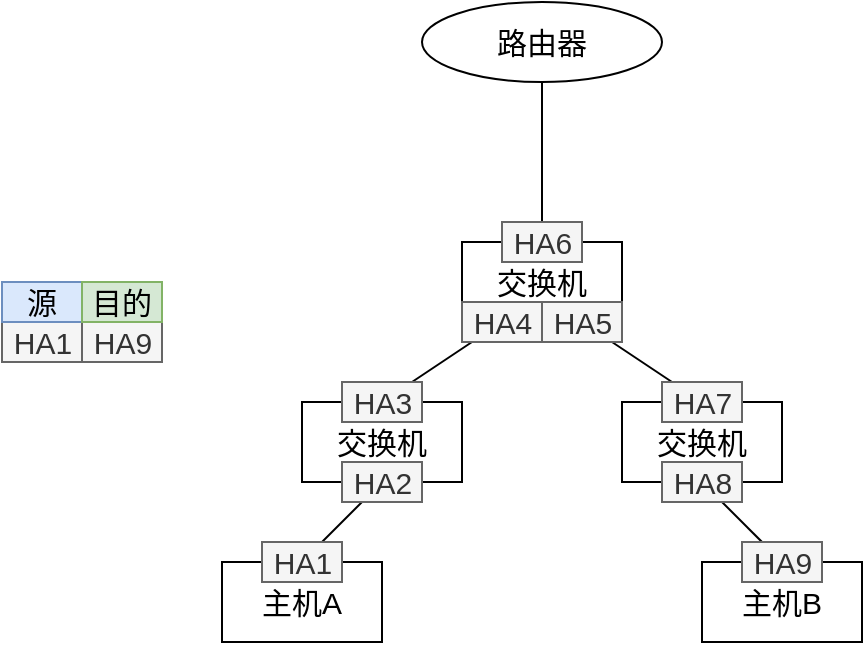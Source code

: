 <mxfile version="19.0.3" type="device"><diagram id="5atAvvEUHynqJHqeO1o6" name="第 1 页"><mxGraphModel dx="677" dy="417" grid="1" gridSize="10" guides="1" tooltips="1" connect="1" arrows="1" fold="1" page="1" pageScale="1" pageWidth="827" pageHeight="1169" math="0" shadow="0"><root><mxCell id="0"/><mxCell id="1" parent="0"/><mxCell id="MJR7mcLj68yaO-XU9pr0-1" value="交换机" style="rounded=0;whiteSpace=wrap;html=1;fontSize=15;" vertex="1" parent="1"><mxGeometry x="320" y="400" width="80" height="40" as="geometry"/></mxCell><mxCell id="MJR7mcLj68yaO-XU9pr0-2" value="主机A" style="rounded=0;whiteSpace=wrap;html=1;fontSize=15;" vertex="1" parent="1"><mxGeometry x="200" y="560" width="80" height="40" as="geometry"/></mxCell><mxCell id="MJR7mcLj68yaO-XU9pr0-3" value="主机B" style="rounded=0;whiteSpace=wrap;html=1;fontSize=15;" vertex="1" parent="1"><mxGeometry x="440" y="560" width="80" height="40" as="geometry"/></mxCell><mxCell id="MJR7mcLj68yaO-XU9pr0-6" value="路由器" style="ellipse;whiteSpace=wrap;html=1;fontSize=15;" vertex="1" parent="1"><mxGeometry x="300" y="280" width="120" height="40" as="geometry"/></mxCell><mxCell id="MJR7mcLj68yaO-XU9pr0-7" value="" style="endArrow=none;html=1;rounded=0;fontSize=15;entryX=0.5;entryY=1;entryDx=0;entryDy=0;exitX=0.5;exitY=0;exitDx=0;exitDy=0;" edge="1" parent="1" source="MJR7mcLj68yaO-XU9pr0-1" target="MJR7mcLj68yaO-XU9pr0-6"><mxGeometry width="50" height="50" relative="1" as="geometry"><mxPoint x="430" y="470" as="sourcePoint"/><mxPoint x="480" y="420" as="targetPoint"/></mxGeometry></mxCell><mxCell id="MJR7mcLj68yaO-XU9pr0-15" value="交换机" style="rounded=0;whiteSpace=wrap;html=1;fontSize=15;" vertex="1" parent="1"><mxGeometry x="240" y="480" width="80" height="40" as="geometry"/></mxCell><mxCell id="MJR7mcLj68yaO-XU9pr0-16" value="交换机" style="rounded=0;whiteSpace=wrap;html=1;fontSize=15;" vertex="1" parent="1"><mxGeometry x="400" y="480" width="80" height="40" as="geometry"/></mxCell><mxCell id="MJR7mcLj68yaO-XU9pr0-17" value="" style="endArrow=none;html=1;rounded=0;fontSize=15;exitX=0.75;exitY=1;exitDx=0;exitDy=0;entryX=0.5;entryY=0;entryDx=0;entryDy=0;" edge="1" parent="1" source="MJR7mcLj68yaO-XU9pr0-1" target="MJR7mcLj68yaO-XU9pr0-16"><mxGeometry width="50" height="50" relative="1" as="geometry"><mxPoint x="430" y="470" as="sourcePoint"/><mxPoint x="480" y="420" as="targetPoint"/></mxGeometry></mxCell><mxCell id="MJR7mcLj68yaO-XU9pr0-18" value="" style="endArrow=none;html=1;rounded=0;fontSize=15;entryX=0.25;entryY=1;entryDx=0;entryDy=0;exitX=0.5;exitY=0;exitDx=0;exitDy=0;" edge="1" parent="1" source="MJR7mcLj68yaO-XU9pr0-15" target="MJR7mcLj68yaO-XU9pr0-1"><mxGeometry width="50" height="50" relative="1" as="geometry"><mxPoint x="430" y="470" as="sourcePoint"/><mxPoint x="480" y="420" as="targetPoint"/></mxGeometry></mxCell><mxCell id="MJR7mcLj68yaO-XU9pr0-19" value="" style="endArrow=none;html=1;rounded=0;fontSize=15;entryX=0.5;entryY=1;entryDx=0;entryDy=0;" edge="1" parent="1" target="MJR7mcLj68yaO-XU9pr0-15"><mxGeometry width="50" height="50" relative="1" as="geometry"><mxPoint x="240" y="560" as="sourcePoint"/><mxPoint x="290" y="510" as="targetPoint"/></mxGeometry></mxCell><mxCell id="MJR7mcLj68yaO-XU9pr0-20" value="" style="endArrow=none;html=1;rounded=0;fontSize=15;exitX=0.5;exitY=1;exitDx=0;exitDy=0;entryX=0.5;entryY=0;entryDx=0;entryDy=0;" edge="1" parent="1" source="MJR7mcLj68yaO-XU9pr0-16" target="MJR7mcLj68yaO-XU9pr0-3"><mxGeometry width="50" height="50" relative="1" as="geometry"><mxPoint x="560" y="520" as="sourcePoint"/><mxPoint x="610" y="470" as="targetPoint"/></mxGeometry></mxCell><mxCell id="MJR7mcLj68yaO-XU9pr0-21" value="HA1" style="text;html=1;align=center;verticalAlign=middle;resizable=0;points=[];autosize=1;strokeColor=#666666;fillColor=#f5f5f5;fontSize=15;fontColor=#333333;" vertex="1" parent="1"><mxGeometry x="220" y="550" width="40" height="20" as="geometry"/></mxCell><mxCell id="MJR7mcLj68yaO-XU9pr0-22" value="HA2" style="text;html=1;align=center;verticalAlign=middle;resizable=0;points=[];autosize=1;strokeColor=#666666;fillColor=#f5f5f5;fontSize=15;fontColor=#333333;" vertex="1" parent="1"><mxGeometry x="260" y="510" width="40" height="20" as="geometry"/></mxCell><mxCell id="MJR7mcLj68yaO-XU9pr0-23" value="HA3" style="text;html=1;align=center;verticalAlign=middle;resizable=0;points=[];autosize=1;strokeColor=#666666;fillColor=#f5f5f5;fontSize=15;fontColor=#333333;" vertex="1" parent="1"><mxGeometry x="260" y="470" width="40" height="20" as="geometry"/></mxCell><mxCell id="MJR7mcLj68yaO-XU9pr0-24" value="HA4" style="text;html=1;align=center;verticalAlign=middle;resizable=0;points=[];autosize=1;strokeColor=#666666;fillColor=#f5f5f5;fontSize=15;fontColor=#333333;" vertex="1" parent="1"><mxGeometry x="320" y="430" width="40" height="20" as="geometry"/></mxCell><mxCell id="MJR7mcLj68yaO-XU9pr0-25" value="HA8" style="text;html=1;align=center;verticalAlign=middle;resizable=0;points=[];autosize=1;strokeColor=#666666;fillColor=#f5f5f5;fontSize=15;fontColor=#333333;" vertex="1" parent="1"><mxGeometry x="420" y="510" width="40" height="20" as="geometry"/></mxCell><mxCell id="MJR7mcLj68yaO-XU9pr0-30" value="HA5" style="text;html=1;align=center;verticalAlign=middle;resizable=0;points=[];autosize=1;strokeColor=#666666;fillColor=#f5f5f5;fontSize=15;fontColor=#333333;" vertex="1" parent="1"><mxGeometry x="360" y="430" width="40" height="20" as="geometry"/></mxCell><mxCell id="MJR7mcLj68yaO-XU9pr0-31" value="HA6" style="text;html=1;align=center;verticalAlign=middle;resizable=0;points=[];autosize=1;strokeColor=#666666;fillColor=#f5f5f5;fontSize=15;fontColor=#333333;" vertex="1" parent="1"><mxGeometry x="340" y="390" width="40" height="20" as="geometry"/></mxCell><mxCell id="MJR7mcLj68yaO-XU9pr0-32" value="HA7" style="text;html=1;align=center;verticalAlign=middle;resizable=0;points=[];autosize=1;strokeColor=#666666;fillColor=#f5f5f5;fontSize=15;fontColor=#333333;" vertex="1" parent="1"><mxGeometry x="420" y="470" width="40" height="20" as="geometry"/></mxCell><mxCell id="MJR7mcLj68yaO-XU9pr0-34" value="HA9" style="text;html=1;align=center;verticalAlign=middle;resizable=0;points=[];autosize=1;strokeColor=#666666;fillColor=#f5f5f5;fontSize=15;fontColor=#333333;" vertex="1" parent="1"><mxGeometry x="460" y="550" width="40" height="20" as="geometry"/></mxCell><mxCell id="MJR7mcLj68yaO-XU9pr0-35" value="HA1" style="text;html=1;align=center;verticalAlign=middle;resizable=0;points=[];autosize=1;strokeColor=#666666;fillColor=#f5f5f5;fontSize=15;fontColor=#333333;" vertex="1" parent="1"><mxGeometry x="90" y="440" width="40" height="20" as="geometry"/></mxCell><mxCell id="MJR7mcLj68yaO-XU9pr0-36" value="HA9" style="text;html=1;align=center;verticalAlign=middle;resizable=0;points=[];autosize=1;strokeColor=#666666;fillColor=#f5f5f5;fontSize=15;fontColor=#333333;" vertex="1" parent="1"><mxGeometry x="130" y="440" width="40" height="20" as="geometry"/></mxCell><mxCell id="MJR7mcLj68yaO-XU9pr0-39" value="源" style="rounded=0;whiteSpace=wrap;html=1;fontSize=15;fillColor=#dae8fc;strokeColor=#6c8ebf;" vertex="1" parent="1"><mxGeometry x="90" y="420" width="40" height="20" as="geometry"/></mxCell><mxCell id="MJR7mcLj68yaO-XU9pr0-40" value="目的" style="rounded=0;whiteSpace=wrap;html=1;fontSize=15;fillColor=#d5e8d4;strokeColor=#82b366;" vertex="1" parent="1"><mxGeometry x="130" y="420" width="40" height="20" as="geometry"/></mxCell></root></mxGraphModel></diagram></mxfile>